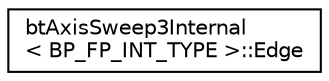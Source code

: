 digraph "Graphical Class Hierarchy"
{
  edge [fontname="Helvetica",fontsize="10",labelfontname="Helvetica",labelfontsize="10"];
  node [fontname="Helvetica",fontsize="10",shape=record];
  rankdir="LR";
  Node1 [label="btAxisSweep3Internal\l\< BP_FP_INT_TYPE \>::Edge",height=0.2,width=0.4,color="black", fillcolor="white", style="filled",URL="$classbt_axis_sweep3_internal_1_1_edge.html"];
}
